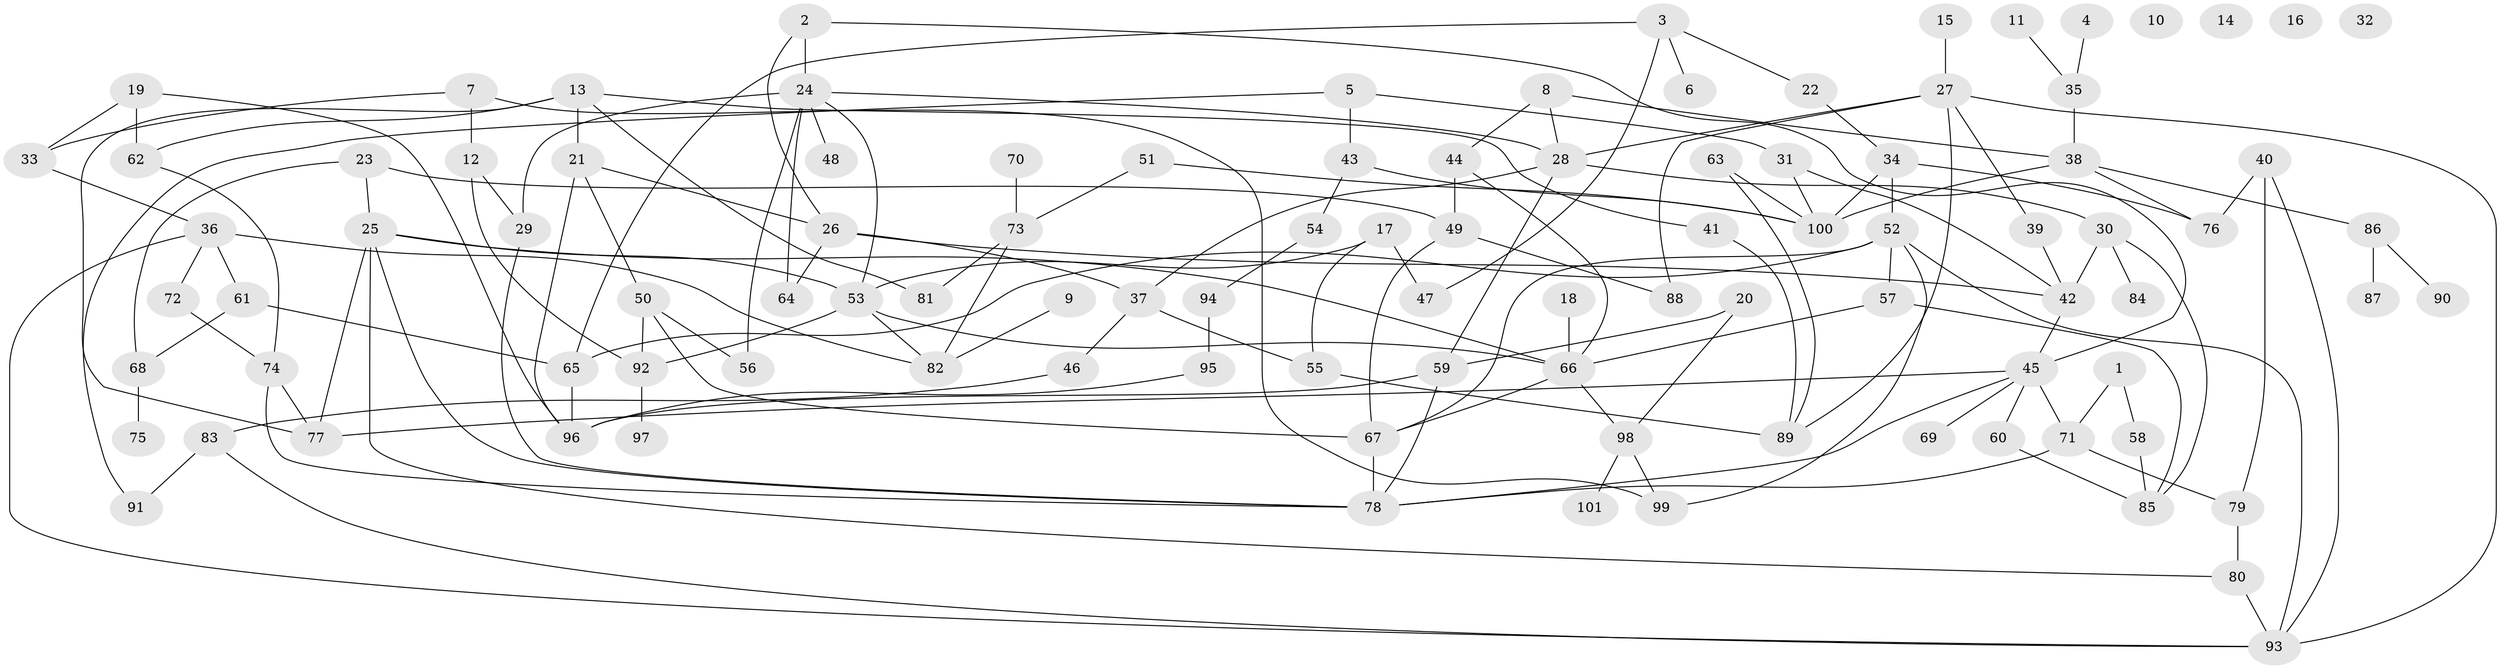 // Generated by graph-tools (version 1.1) at 2025/13/03/09/25 04:13:06]
// undirected, 101 vertices, 155 edges
graph export_dot {
graph [start="1"]
  node [color=gray90,style=filled];
  1;
  2;
  3;
  4;
  5;
  6;
  7;
  8;
  9;
  10;
  11;
  12;
  13;
  14;
  15;
  16;
  17;
  18;
  19;
  20;
  21;
  22;
  23;
  24;
  25;
  26;
  27;
  28;
  29;
  30;
  31;
  32;
  33;
  34;
  35;
  36;
  37;
  38;
  39;
  40;
  41;
  42;
  43;
  44;
  45;
  46;
  47;
  48;
  49;
  50;
  51;
  52;
  53;
  54;
  55;
  56;
  57;
  58;
  59;
  60;
  61;
  62;
  63;
  64;
  65;
  66;
  67;
  68;
  69;
  70;
  71;
  72;
  73;
  74;
  75;
  76;
  77;
  78;
  79;
  80;
  81;
  82;
  83;
  84;
  85;
  86;
  87;
  88;
  89;
  90;
  91;
  92;
  93;
  94;
  95;
  96;
  97;
  98;
  99;
  100;
  101;
  1 -- 58;
  1 -- 71;
  2 -- 24;
  2 -- 26;
  2 -- 45;
  3 -- 6;
  3 -- 22;
  3 -- 47;
  3 -- 65;
  4 -- 35;
  5 -- 31;
  5 -- 43;
  5 -- 91;
  7 -- 12;
  7 -- 33;
  7 -- 99;
  8 -- 28;
  8 -- 38;
  8 -- 44;
  9 -- 82;
  11 -- 35;
  12 -- 29;
  12 -- 92;
  13 -- 21;
  13 -- 41;
  13 -- 62;
  13 -- 77;
  13 -- 81;
  15 -- 27;
  17 -- 47;
  17 -- 53;
  17 -- 55;
  18 -- 66;
  19 -- 33;
  19 -- 62;
  19 -- 96;
  20 -- 59;
  20 -- 98;
  21 -- 26;
  21 -- 50;
  21 -- 96;
  22 -- 34;
  23 -- 25;
  23 -- 49;
  23 -- 68;
  24 -- 28;
  24 -- 29;
  24 -- 48;
  24 -- 53;
  24 -- 56;
  24 -- 64;
  25 -- 53;
  25 -- 66;
  25 -- 77;
  25 -- 78;
  25 -- 80;
  26 -- 37;
  26 -- 42;
  26 -- 64;
  27 -- 28;
  27 -- 39;
  27 -- 88;
  27 -- 89;
  27 -- 93;
  28 -- 30;
  28 -- 37;
  28 -- 59;
  29 -- 78;
  30 -- 42;
  30 -- 84;
  30 -- 85;
  31 -- 42;
  31 -- 100;
  33 -- 36;
  34 -- 52;
  34 -- 76;
  34 -- 100;
  35 -- 38;
  36 -- 61;
  36 -- 72;
  36 -- 82;
  36 -- 93;
  37 -- 46;
  37 -- 55;
  38 -- 76;
  38 -- 86;
  38 -- 100;
  39 -- 42;
  40 -- 76;
  40 -- 79;
  40 -- 93;
  41 -- 89;
  42 -- 45;
  43 -- 54;
  43 -- 100;
  44 -- 49;
  44 -- 66;
  45 -- 60;
  45 -- 69;
  45 -- 71;
  45 -- 77;
  45 -- 78;
  46 -- 83;
  49 -- 67;
  49 -- 88;
  50 -- 56;
  50 -- 67;
  50 -- 92;
  51 -- 73;
  51 -- 100;
  52 -- 57;
  52 -- 65;
  52 -- 67;
  52 -- 93;
  52 -- 99;
  53 -- 66;
  53 -- 82;
  53 -- 92;
  54 -- 94;
  55 -- 89;
  57 -- 66;
  57 -- 85;
  58 -- 85;
  59 -- 78;
  59 -- 96;
  60 -- 85;
  61 -- 65;
  61 -- 68;
  62 -- 74;
  63 -- 89;
  63 -- 100;
  65 -- 96;
  66 -- 67;
  66 -- 98;
  67 -- 78;
  68 -- 75;
  70 -- 73;
  71 -- 78;
  71 -- 79;
  72 -- 74;
  73 -- 81;
  73 -- 82;
  74 -- 77;
  74 -- 78;
  79 -- 80;
  80 -- 93;
  83 -- 91;
  83 -- 93;
  86 -- 87;
  86 -- 90;
  92 -- 97;
  94 -- 95;
  95 -- 96;
  98 -- 99;
  98 -- 101;
}
